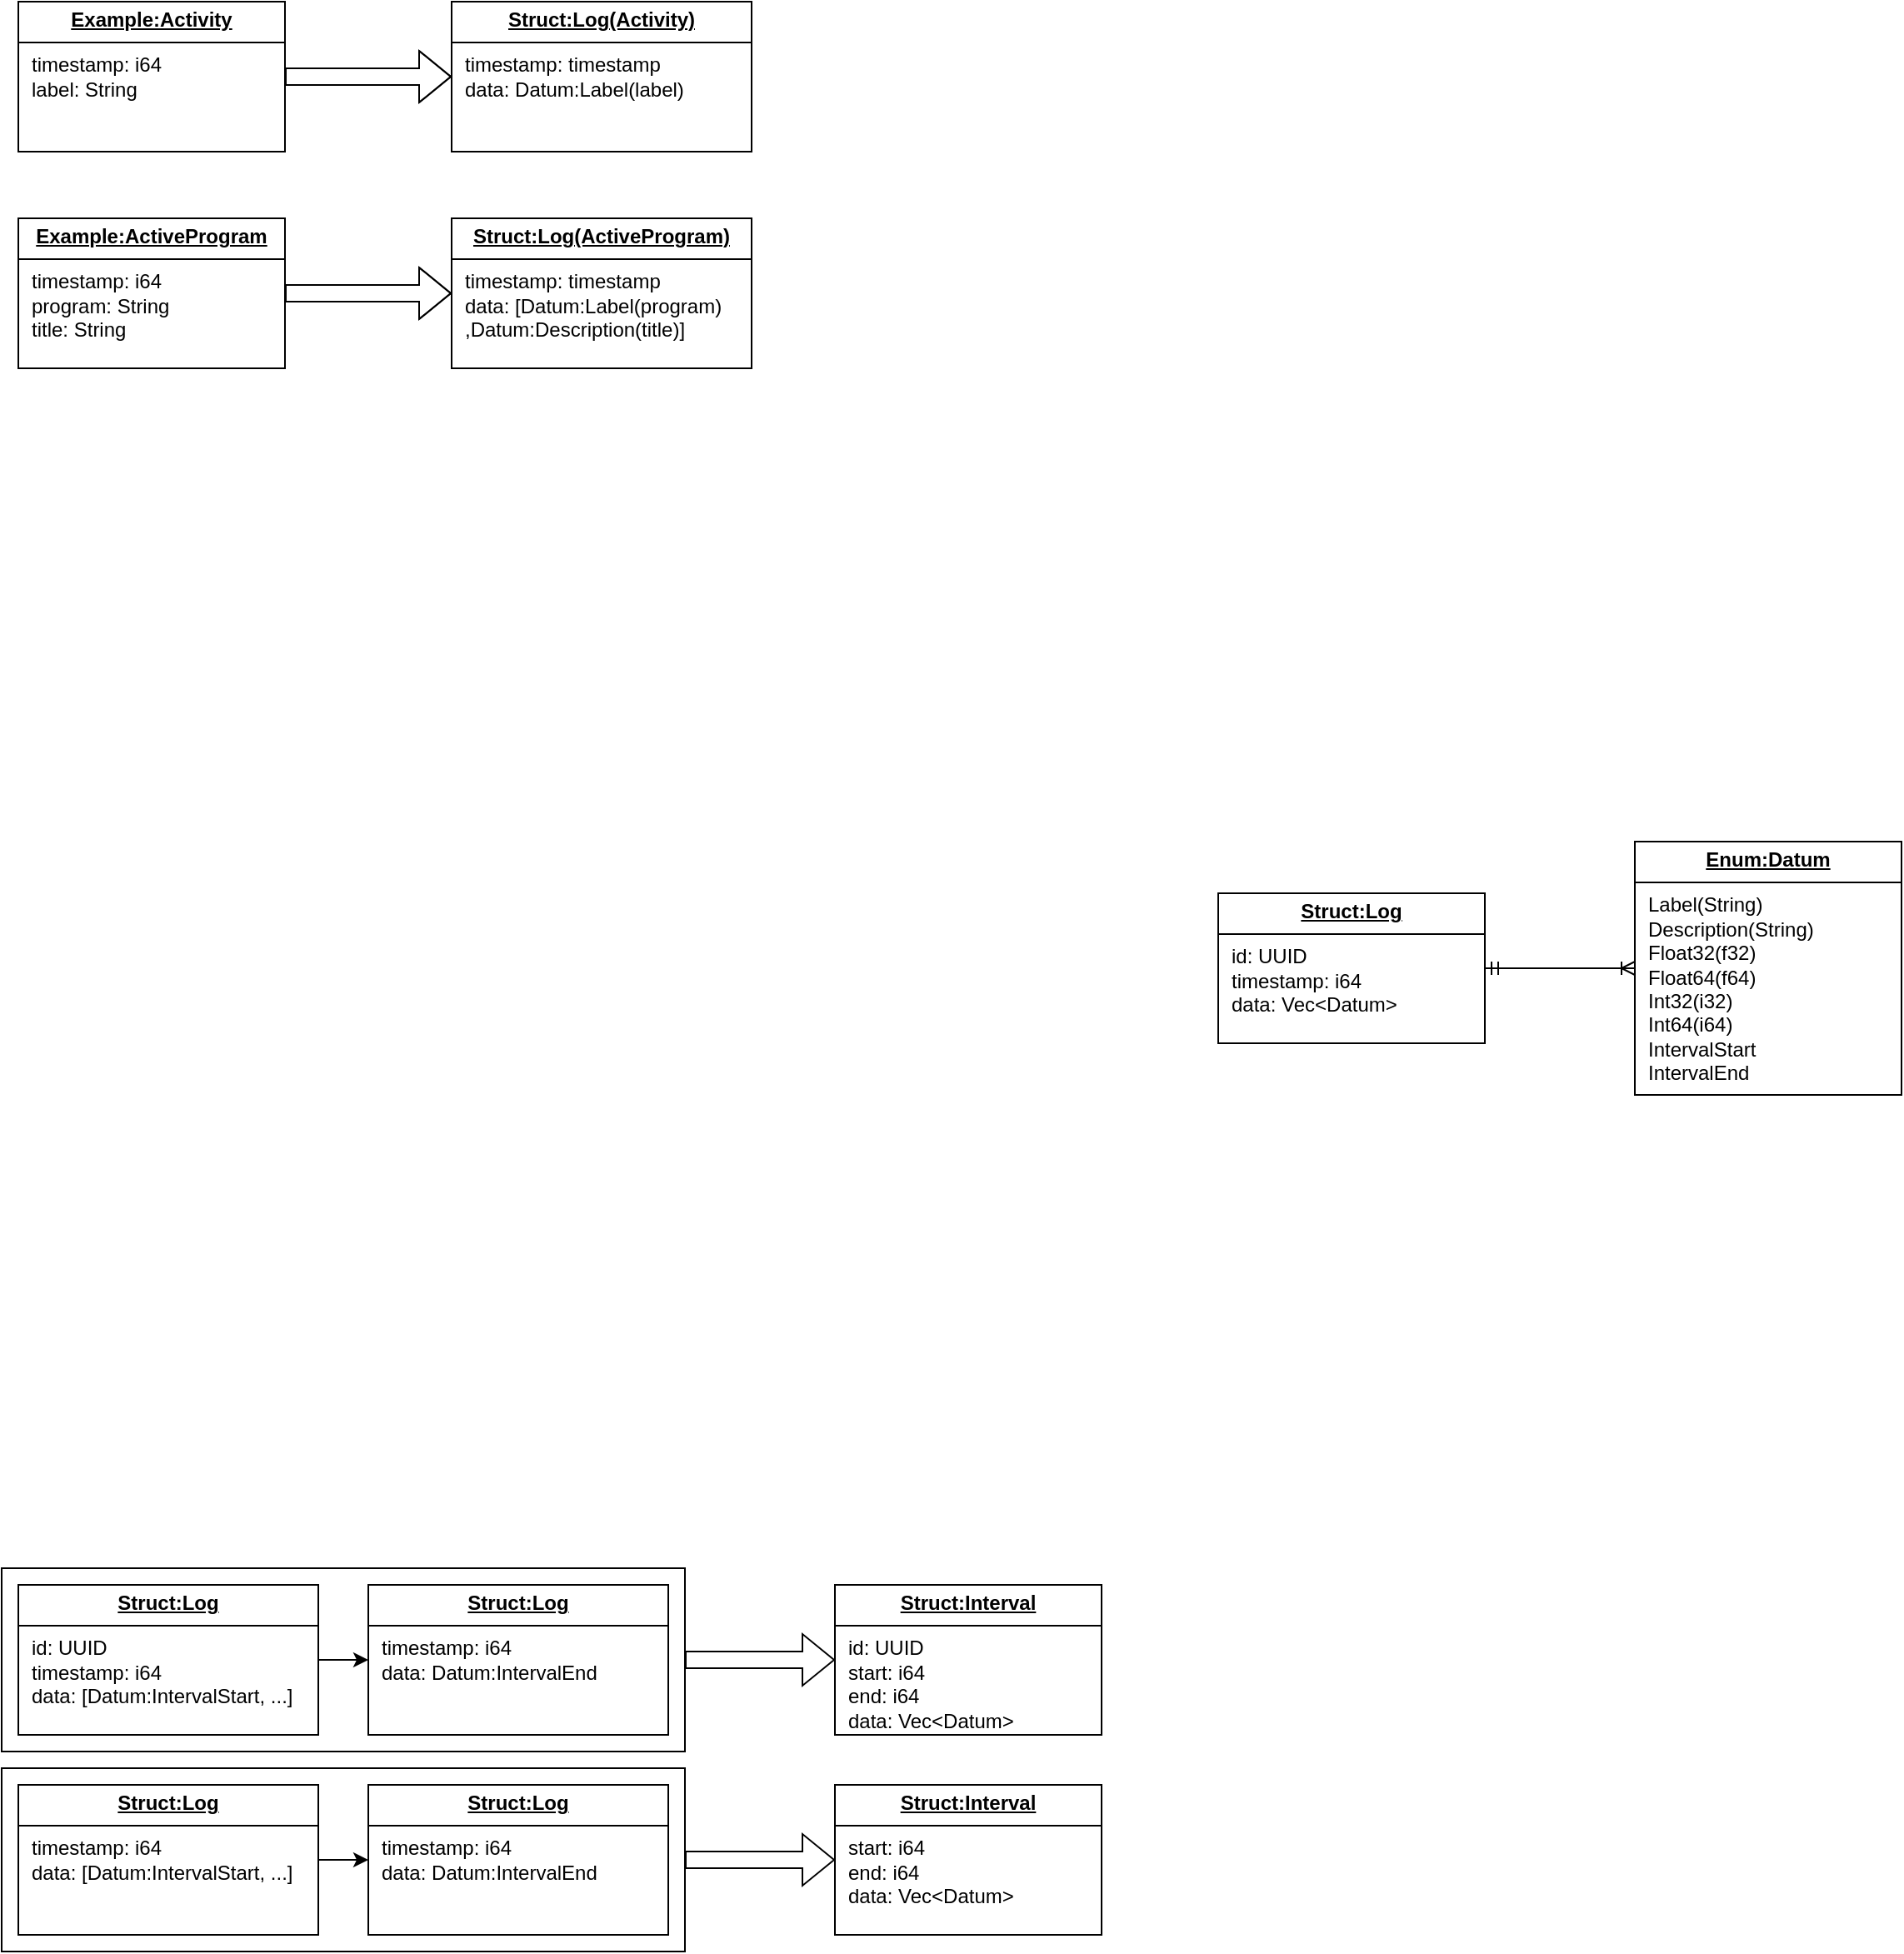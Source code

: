 <mxfile version="26.2.6">
  <diagram name="Page-1" id="21xvYacU4bvUw4XF4Thm">
    <mxGraphModel dx="3348" dy="1992" grid="1" gridSize="10" guides="1" tooltips="1" connect="1" arrows="1" fold="1" page="1" pageScale="1" pageWidth="1920" pageHeight="1200" background="none" math="0" shadow="0">
      <root>
        <mxCell id="0" />
        <mxCell id="1" parent="0" />
        <mxCell id="9X1aHSOasVwBQh25mCxy-6" value="&lt;p style=&quot;margin:0px;margin-top:4px;text-align:center;text-decoration:underline;&quot;&gt;&lt;b&gt;Struct:Log&lt;/b&gt;&lt;/p&gt;&lt;hr size=&quot;1&quot; style=&quot;border-style:solid;&quot;&gt;&lt;p style=&quot;margin:0px;margin-left:8px;&quot;&gt;id: UUID&lt;/p&gt;&lt;p style=&quot;margin:0px;margin-left:8px;&quot;&gt;timestamp: i64&lt;/p&gt;&lt;p style=&quot;margin:0px;margin-left:8px;&quot;&gt;data: Vec&amp;lt;Datum&amp;gt;&lt;/p&gt;" style="verticalAlign=top;align=left;overflow=fill;html=1;whiteSpace=wrap;" vertex="1" parent="1">
          <mxGeometry x="740" y="555" width="160" height="90" as="geometry" />
        </mxCell>
        <mxCell id="9X1aHSOasVwBQh25mCxy-7" value="&lt;p style=&quot;margin:0px;margin-top:4px;text-align:center;text-decoration:underline;&quot;&gt;&lt;b&gt;Enum:Datum&lt;/b&gt;&lt;/p&gt;&lt;hr size=&quot;1&quot; style=&quot;border-style:solid;&quot;&gt;&lt;p style=&quot;margin:0px;margin-left:8px;&quot;&gt;Label(String)&lt;/p&gt;&lt;p style=&quot;margin:0px;margin-left:8px;&quot;&gt;Description(String)&lt;/p&gt;&lt;p style=&quot;margin:0px;margin-left:8px;&quot;&gt;Float32(f32)&lt;/p&gt;&lt;p style=&quot;margin:0px;margin-left:8px;&quot;&gt;Float64(f64)&lt;/p&gt;&lt;p style=&quot;margin:0px;margin-left:8px;&quot;&gt;Int32(i32)&lt;/p&gt;&lt;p style=&quot;margin:0px;margin-left:8px;&quot;&gt;Int64(i64)&lt;/p&gt;&lt;p style=&quot;margin:0px;margin-left:8px;&quot;&gt;IntervalStart&lt;/p&gt;&lt;p style=&quot;margin:0px;margin-left:8px;&quot;&gt;IntervalEnd&lt;/p&gt;" style="verticalAlign=top;align=left;overflow=fill;html=1;whiteSpace=wrap;" vertex="1" parent="1">
          <mxGeometry x="990" y="524" width="160" height="152" as="geometry" />
        </mxCell>
        <mxCell id="9X1aHSOasVwBQh25mCxy-9" value="" style="edgeStyle=entityRelationEdgeStyle;fontSize=12;html=1;endArrow=ERoneToMany;startArrow=ERmandOne;rounded=0;exitX=1;exitY=0.5;exitDx=0;exitDy=0;entryX=0;entryY=0.5;entryDx=0;entryDy=0;" edge="1" parent="1" source="9X1aHSOasVwBQh25mCxy-6" target="9X1aHSOasVwBQh25mCxy-7">
          <mxGeometry width="100" height="100" relative="1" as="geometry">
            <mxPoint x="910" y="705" as="sourcePoint" />
            <mxPoint x="1010" y="605" as="targetPoint" />
          </mxGeometry>
        </mxCell>
        <mxCell id="9X1aHSOasVwBQh25mCxy-12" style="edgeStyle=orthogonalEdgeStyle;rounded=0;orthogonalLoop=1;jettySize=auto;html=1;shape=flexArrow;" edge="1" parent="1" source="9X1aHSOasVwBQh25mCxy-11">
          <mxGeometry relative="1" as="geometry">
            <mxPoint x="280" y="65" as="targetPoint" />
          </mxGeometry>
        </mxCell>
        <mxCell id="9X1aHSOasVwBQh25mCxy-11" value="&lt;p style=&quot;margin:0px;margin-top:4px;text-align:center;text-decoration:underline;&quot;&gt;&lt;b&gt;Example:Activity&lt;/b&gt;&lt;/p&gt;&lt;hr size=&quot;1&quot; style=&quot;border-style:solid;&quot;&gt;&lt;p style=&quot;margin:0px;margin-left:8px;&quot;&gt;timestamp: i64&lt;/p&gt;&lt;p style=&quot;margin:0px;margin-left:8px;&quot;&gt;label: String&lt;/p&gt;" style="verticalAlign=top;align=left;overflow=fill;html=1;whiteSpace=wrap;" vertex="1" parent="1">
          <mxGeometry x="20" y="20" width="160" height="90" as="geometry" />
        </mxCell>
        <mxCell id="9X1aHSOasVwBQh25mCxy-13" value="&lt;p style=&quot;margin:0px;margin-top:4px;text-align:center;text-decoration:underline;&quot;&gt;&lt;b&gt;Struct:Log(Activity)&lt;/b&gt;&lt;/p&gt;&lt;hr size=&quot;1&quot; style=&quot;border-style:solid;&quot;&gt;&lt;p style=&quot;margin:0px;margin-left:8px;&quot;&gt;timestamp: timestamp&lt;/p&gt;&lt;p style=&quot;margin:0px;margin-left:8px;&quot;&gt;data: Datum:Label(label)&lt;/p&gt;" style="verticalAlign=top;align=left;overflow=fill;html=1;whiteSpace=wrap;" vertex="1" parent="1">
          <mxGeometry x="280" y="20" width="180" height="90" as="geometry" />
        </mxCell>
        <mxCell id="9X1aHSOasVwBQh25mCxy-14" value="&lt;p style=&quot;margin:0px;margin-top:4px;text-align:center;text-decoration:underline;&quot;&gt;&lt;b&gt;Struct:Interval&lt;/b&gt;&lt;/p&gt;&lt;hr size=&quot;1&quot; style=&quot;border-style:solid;&quot;&gt;&lt;p style=&quot;margin:0px;margin-left:8px;&quot;&gt;start: i64&lt;/p&gt;&lt;p style=&quot;margin:0px;margin-left:8px;&quot;&gt;end: i64&lt;/p&gt;&lt;p style=&quot;margin:0px;margin-left:8px;&quot;&gt;data: Vec&amp;lt;Datum&amp;gt;&lt;/p&gt;" style="verticalAlign=top;align=left;overflow=fill;html=1;whiteSpace=wrap;" vertex="1" parent="1">
          <mxGeometry x="510" y="1090" width="160" height="90" as="geometry" />
        </mxCell>
        <mxCell id="9X1aHSOasVwBQh25mCxy-20" style="edgeStyle=orthogonalEdgeStyle;rounded=0;orthogonalLoop=1;jettySize=auto;html=1;exitX=1;exitY=0.5;exitDx=0;exitDy=0;entryX=0;entryY=0.5;entryDx=0;entryDy=0;shape=flexArrow;" edge="1" parent="1" source="9X1aHSOasVwBQh25mCxy-18" target="9X1aHSOasVwBQh25mCxy-14">
          <mxGeometry relative="1" as="geometry" />
        </mxCell>
        <mxCell id="9X1aHSOasVwBQh25mCxy-18" value="" style="rounded=0;whiteSpace=wrap;html=1;" vertex="1" parent="1">
          <mxGeometry x="10" y="1080" width="410" height="110" as="geometry" />
        </mxCell>
        <mxCell id="9X1aHSOasVwBQh25mCxy-21" style="edgeStyle=orthogonalEdgeStyle;rounded=0;orthogonalLoop=1;jettySize=auto;html=1;exitX=1;exitY=0.5;exitDx=0;exitDy=0;" edge="1" parent="1" source="9X1aHSOasVwBQh25mCxy-15" target="9X1aHSOasVwBQh25mCxy-16">
          <mxGeometry relative="1" as="geometry" />
        </mxCell>
        <mxCell id="9X1aHSOasVwBQh25mCxy-15" value="&lt;p style=&quot;margin:0px;margin-top:4px;text-align:center;text-decoration:underline;&quot;&gt;&lt;b&gt;Struct:Log&lt;/b&gt;&lt;/p&gt;&lt;hr size=&quot;1&quot; style=&quot;border-style:solid;&quot;&gt;&lt;p style=&quot;margin:0px;margin-left:8px;&quot;&gt;timestamp: i64&lt;/p&gt;&lt;p style=&quot;margin:0px;margin-left:8px;&quot;&gt;data: [Datum:IntervalStart, ...]&lt;/p&gt;" style="verticalAlign=top;align=left;overflow=fill;html=1;whiteSpace=wrap;" vertex="1" parent="1">
          <mxGeometry x="20" y="1090" width="180" height="90" as="geometry" />
        </mxCell>
        <mxCell id="9X1aHSOasVwBQh25mCxy-16" value="&lt;p style=&quot;margin:0px;margin-top:4px;text-align:center;text-decoration:underline;&quot;&gt;&lt;b&gt;Struct:Log&lt;/b&gt;&lt;/p&gt;&lt;hr size=&quot;1&quot; style=&quot;border-style:solid;&quot;&gt;&lt;p style=&quot;margin:0px;margin-left:8px;&quot;&gt;timestamp: i64&lt;/p&gt;&lt;p style=&quot;margin:0px;margin-left:8px;&quot;&gt;data: Datum:IntervalEnd&lt;/p&gt;" style="verticalAlign=top;align=left;overflow=fill;html=1;whiteSpace=wrap;" vertex="1" parent="1">
          <mxGeometry x="230" y="1090" width="180" height="90" as="geometry" />
        </mxCell>
        <mxCell id="9X1aHSOasVwBQh25mCxy-22" style="edgeStyle=orthogonalEdgeStyle;rounded=0;orthogonalLoop=1;jettySize=auto;html=1;shape=flexArrow;" edge="1" parent="1" source="9X1aHSOasVwBQh25mCxy-23">
          <mxGeometry relative="1" as="geometry">
            <mxPoint x="280" y="195" as="targetPoint" />
          </mxGeometry>
        </mxCell>
        <mxCell id="9X1aHSOasVwBQh25mCxy-23" value="&lt;p style=&quot;margin:0px;margin-top:4px;text-align:center;text-decoration:underline;&quot;&gt;&lt;b&gt;Example:ActiveProgram&lt;/b&gt;&lt;/p&gt;&lt;hr size=&quot;1&quot; style=&quot;border-style:solid;&quot;&gt;&lt;p style=&quot;margin:0px;margin-left:8px;&quot;&gt;timestamp: i64&lt;/p&gt;&lt;p style=&quot;margin:0px;margin-left:8px;&quot;&gt;program: String&lt;/p&gt;&lt;p style=&quot;margin:0px;margin-left:8px;&quot;&gt;title:&lt;span style=&quot;background-color: transparent; color: light-dark(rgb(0, 0, 0), rgb(255, 255, 255));&quot;&gt;&amp;nbsp;String&lt;/span&gt;&lt;/p&gt;" style="verticalAlign=top;align=left;overflow=fill;html=1;whiteSpace=wrap;" vertex="1" parent="1">
          <mxGeometry x="20" y="150" width="160" height="90" as="geometry" />
        </mxCell>
        <mxCell id="9X1aHSOasVwBQh25mCxy-24" value="&lt;p style=&quot;margin:0px;margin-top:4px;text-align:center;text-decoration:underline;&quot;&gt;&lt;b&gt;Struct:Log(ActiveProgram)&lt;/b&gt;&lt;/p&gt;&lt;hr size=&quot;1&quot; style=&quot;border-style:solid;&quot;&gt;&lt;p style=&quot;margin:0px;margin-left:8px;&quot;&gt;timestamp: timestamp&lt;/p&gt;&lt;p style=&quot;margin:0px;margin-left:8px;&quot;&gt;data: [Datum:Label(program) ,Datum:Description(title)]&lt;/p&gt;" style="verticalAlign=top;align=left;overflow=fill;html=1;whiteSpace=wrap;" vertex="1" parent="1">
          <mxGeometry x="280" y="150" width="180" height="90" as="geometry" />
        </mxCell>
        <mxCell id="9X1aHSOasVwBQh25mCxy-25" value="&lt;p style=&quot;margin:0px;margin-top:4px;text-align:center;text-decoration:underline;&quot;&gt;&lt;b&gt;Struct:Interval&lt;/b&gt;&lt;/p&gt;&lt;hr size=&quot;1&quot; style=&quot;border-style:solid;&quot;&gt;&lt;p style=&quot;margin:0px;margin-left:8px;&quot;&gt;id: UUID&lt;/p&gt;&lt;p style=&quot;margin:0px;margin-left:8px;&quot;&gt;start: i64&lt;/p&gt;&lt;p style=&quot;margin:0px;margin-left:8px;&quot;&gt;end: i64&lt;/p&gt;&lt;p style=&quot;margin:0px;margin-left:8px;&quot;&gt;data: Vec&amp;lt;Datum&amp;gt;&lt;/p&gt;" style="verticalAlign=top;align=left;overflow=fill;html=1;whiteSpace=wrap;" vertex="1" parent="1">
          <mxGeometry x="510" y="970" width="160" height="90" as="geometry" />
        </mxCell>
        <mxCell id="9X1aHSOasVwBQh25mCxy-26" style="edgeStyle=orthogonalEdgeStyle;rounded=0;orthogonalLoop=1;jettySize=auto;html=1;exitX=1;exitY=0.5;exitDx=0;exitDy=0;entryX=0;entryY=0.5;entryDx=0;entryDy=0;shape=flexArrow;" edge="1" parent="1" source="9X1aHSOasVwBQh25mCxy-27" target="9X1aHSOasVwBQh25mCxy-25">
          <mxGeometry relative="1" as="geometry" />
        </mxCell>
        <mxCell id="9X1aHSOasVwBQh25mCxy-27" value="" style="rounded=0;whiteSpace=wrap;html=1;" vertex="1" parent="1">
          <mxGeometry x="10" y="960" width="410" height="110" as="geometry" />
        </mxCell>
        <mxCell id="9X1aHSOasVwBQh25mCxy-28" style="edgeStyle=orthogonalEdgeStyle;rounded=0;orthogonalLoop=1;jettySize=auto;html=1;exitX=1;exitY=0.5;exitDx=0;exitDy=0;" edge="1" parent="1" source="9X1aHSOasVwBQh25mCxy-29" target="9X1aHSOasVwBQh25mCxy-30">
          <mxGeometry relative="1" as="geometry" />
        </mxCell>
        <mxCell id="9X1aHSOasVwBQh25mCxy-29" value="&lt;p style=&quot;margin:0px;margin-top:4px;text-align:center;text-decoration:underline;&quot;&gt;&lt;b&gt;Struct:Log&lt;/b&gt;&lt;/p&gt;&lt;hr size=&quot;1&quot; style=&quot;border-style:solid;&quot;&gt;&lt;p style=&quot;margin:0px;margin-left:8px;&quot;&gt;id: UUID&lt;/p&gt;&lt;p style=&quot;margin:0px;margin-left:8px;&quot;&gt;timestamp: i64&lt;/p&gt;&lt;p style=&quot;margin:0px;margin-left:8px;&quot;&gt;data: [Datum:IntervalStart, ...]&lt;/p&gt;" style="verticalAlign=top;align=left;overflow=fill;html=1;whiteSpace=wrap;" vertex="1" parent="1">
          <mxGeometry x="20" y="970" width="180" height="90" as="geometry" />
        </mxCell>
        <mxCell id="9X1aHSOasVwBQh25mCxy-30" value="&lt;p style=&quot;margin:0px;margin-top:4px;text-align:center;text-decoration:underline;&quot;&gt;&lt;b&gt;Struct:Log&lt;/b&gt;&lt;/p&gt;&lt;hr size=&quot;1&quot; style=&quot;border-style:solid;&quot;&gt;&lt;p style=&quot;margin:0px;margin-left:8px;&quot;&gt;timestamp: i64&lt;/p&gt;&lt;p style=&quot;margin:0px;margin-left:8px;&quot;&gt;data: Datum:IntervalEnd&lt;/p&gt;" style="verticalAlign=top;align=left;overflow=fill;html=1;whiteSpace=wrap;" vertex="1" parent="1">
          <mxGeometry x="230" y="970" width="180" height="90" as="geometry" />
        </mxCell>
      </root>
    </mxGraphModel>
  </diagram>
</mxfile>
